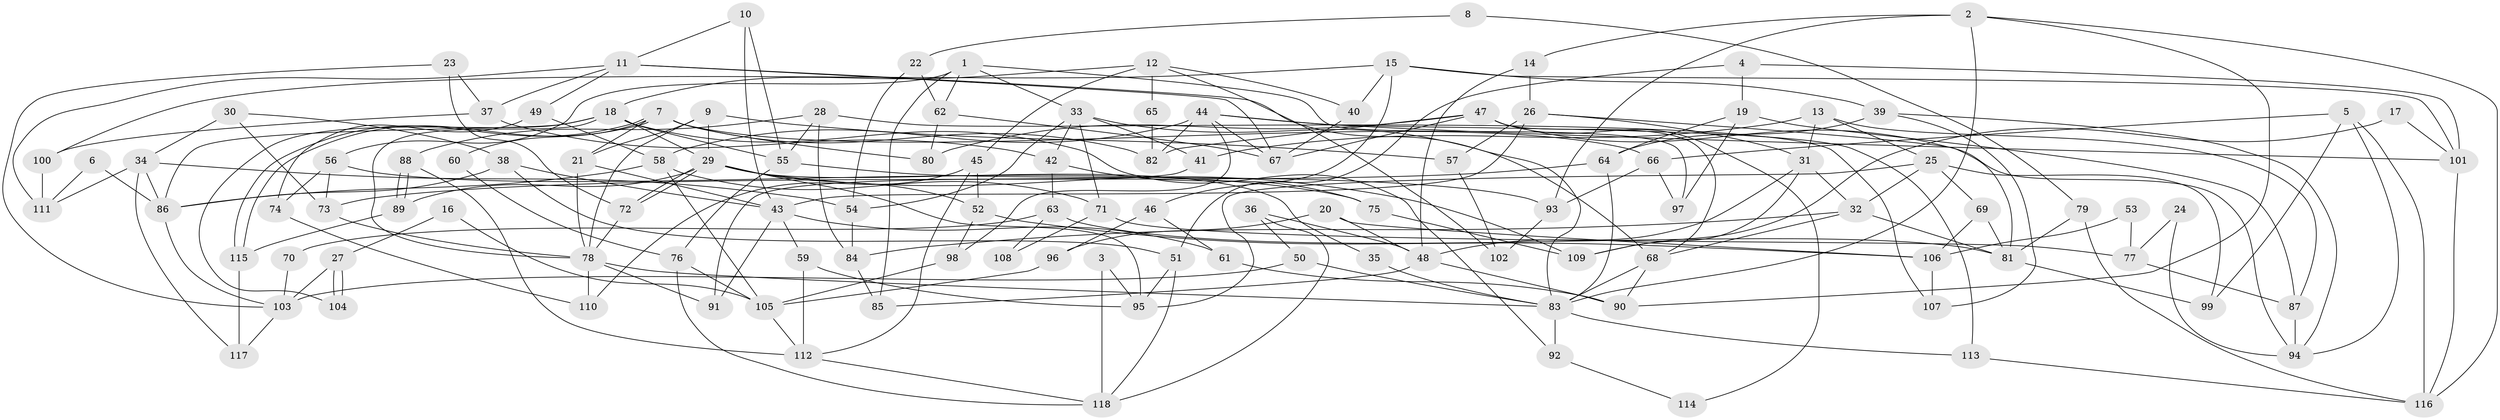 // coarse degree distribution, {6: 0.19718309859154928, 8: 0.08450704225352113, 7: 0.07042253521126761, 5: 0.16901408450704225, 9: 0.014084507042253521, 4: 0.23943661971830985, 3: 0.14084507042253522, 2: 0.07042253521126761, 12: 0.014084507042253521}
// Generated by graph-tools (version 1.1) at 2025/37/03/04/25 23:37:04]
// undirected, 118 vertices, 236 edges
graph export_dot {
  node [color=gray90,style=filled];
  1;
  2;
  3;
  4;
  5;
  6;
  7;
  8;
  9;
  10;
  11;
  12;
  13;
  14;
  15;
  16;
  17;
  18;
  19;
  20;
  21;
  22;
  23;
  24;
  25;
  26;
  27;
  28;
  29;
  30;
  31;
  32;
  33;
  34;
  35;
  36;
  37;
  38;
  39;
  40;
  41;
  42;
  43;
  44;
  45;
  46;
  47;
  48;
  49;
  50;
  51;
  52;
  53;
  54;
  55;
  56;
  57;
  58;
  59;
  60;
  61;
  62;
  63;
  64;
  65;
  66;
  67;
  68;
  69;
  70;
  71;
  72;
  73;
  74;
  75;
  76;
  77;
  78;
  79;
  80;
  81;
  82;
  83;
  84;
  85;
  86;
  87;
  88;
  89;
  90;
  91;
  92;
  93;
  94;
  95;
  96;
  97;
  98;
  99;
  100;
  101;
  102;
  103;
  104;
  105;
  106;
  107;
  108;
  109;
  110;
  111;
  112;
  113;
  114;
  115;
  116;
  117;
  118;
  1 -- 33;
  1 -- 85;
  1 -- 56;
  1 -- 62;
  1 -- 97;
  2 -- 116;
  2 -- 83;
  2 -- 14;
  2 -- 90;
  2 -- 93;
  3 -- 118;
  3 -- 95;
  4 -- 101;
  4 -- 19;
  4 -- 51;
  5 -- 116;
  5 -- 66;
  5 -- 94;
  5 -- 99;
  6 -- 111;
  6 -- 86;
  7 -- 80;
  7 -- 115;
  7 -- 115;
  7 -- 21;
  7 -- 60;
  7 -- 66;
  7 -- 82;
  8 -- 79;
  8 -- 22;
  9 -- 29;
  9 -- 21;
  9 -- 57;
  9 -- 78;
  10 -- 43;
  10 -- 55;
  10 -- 11;
  11 -- 111;
  11 -- 37;
  11 -- 49;
  11 -- 67;
  11 -- 83;
  12 -- 45;
  12 -- 102;
  12 -- 18;
  12 -- 40;
  12 -- 65;
  13 -- 25;
  13 -- 31;
  13 -- 41;
  13 -- 87;
  14 -- 48;
  14 -- 26;
  15 -- 39;
  15 -- 40;
  15 -- 46;
  15 -- 100;
  15 -- 101;
  16 -- 27;
  16 -- 105;
  17 -- 101;
  17 -- 109;
  18 -- 86;
  18 -- 29;
  18 -- 55;
  18 -- 78;
  18 -- 92;
  18 -- 104;
  19 -- 64;
  19 -- 87;
  19 -- 97;
  20 -- 48;
  20 -- 96;
  20 -- 106;
  21 -- 78;
  21 -- 43;
  22 -- 54;
  22 -- 62;
  23 -- 103;
  23 -- 72;
  23 -- 37;
  24 -- 77;
  24 -- 94;
  25 -- 32;
  25 -- 99;
  25 -- 69;
  25 -- 95;
  26 -- 31;
  26 -- 43;
  26 -- 57;
  26 -- 81;
  27 -- 103;
  27 -- 104;
  27 -- 104;
  28 -- 88;
  28 -- 55;
  28 -- 84;
  28 -- 107;
  29 -- 72;
  29 -- 72;
  29 -- 35;
  29 -- 52;
  29 -- 89;
  29 -- 95;
  29 -- 109;
  30 -- 73;
  30 -- 38;
  30 -- 34;
  31 -- 32;
  31 -- 48;
  31 -- 109;
  32 -- 68;
  32 -- 81;
  32 -- 84;
  33 -- 41;
  33 -- 54;
  33 -- 42;
  33 -- 68;
  33 -- 71;
  34 -- 86;
  34 -- 54;
  34 -- 111;
  34 -- 117;
  35 -- 83;
  36 -- 50;
  36 -- 118;
  36 -- 48;
  37 -- 42;
  37 -- 100;
  38 -- 51;
  38 -- 43;
  38 -- 86;
  39 -- 94;
  39 -- 64;
  39 -- 107;
  40 -- 67;
  41 -- 91;
  42 -- 63;
  42 -- 75;
  43 -- 59;
  43 -- 61;
  43 -- 91;
  44 -- 67;
  44 -- 98;
  44 -- 58;
  44 -- 82;
  44 -- 101;
  44 -- 113;
  45 -- 52;
  45 -- 110;
  45 -- 112;
  46 -- 61;
  46 -- 96;
  47 -- 68;
  47 -- 82;
  47 -- 67;
  47 -- 80;
  47 -- 94;
  47 -- 114;
  48 -- 90;
  48 -- 85;
  49 -- 58;
  49 -- 74;
  50 -- 103;
  50 -- 83;
  51 -- 95;
  51 -- 118;
  52 -- 106;
  52 -- 98;
  53 -- 106;
  53 -- 77;
  54 -- 84;
  55 -- 93;
  55 -- 76;
  56 -- 75;
  56 -- 73;
  56 -- 74;
  57 -- 102;
  58 -- 105;
  58 -- 71;
  58 -- 86;
  59 -- 95;
  59 -- 112;
  60 -- 76;
  61 -- 90;
  62 -- 67;
  62 -- 80;
  63 -- 81;
  63 -- 70;
  63 -- 108;
  64 -- 83;
  64 -- 73;
  65 -- 82;
  66 -- 97;
  66 -- 93;
  68 -- 83;
  68 -- 90;
  69 -- 106;
  69 -- 81;
  70 -- 103;
  71 -- 77;
  71 -- 108;
  72 -- 78;
  73 -- 78;
  74 -- 110;
  75 -- 109;
  76 -- 118;
  76 -- 105;
  77 -- 87;
  78 -- 83;
  78 -- 91;
  78 -- 110;
  79 -- 81;
  79 -- 116;
  81 -- 99;
  83 -- 92;
  83 -- 113;
  84 -- 85;
  86 -- 103;
  87 -- 94;
  88 -- 112;
  88 -- 89;
  88 -- 89;
  89 -- 115;
  92 -- 114;
  93 -- 102;
  96 -- 105;
  98 -- 105;
  100 -- 111;
  101 -- 116;
  103 -- 117;
  105 -- 112;
  106 -- 107;
  112 -- 118;
  113 -- 116;
  115 -- 117;
}
